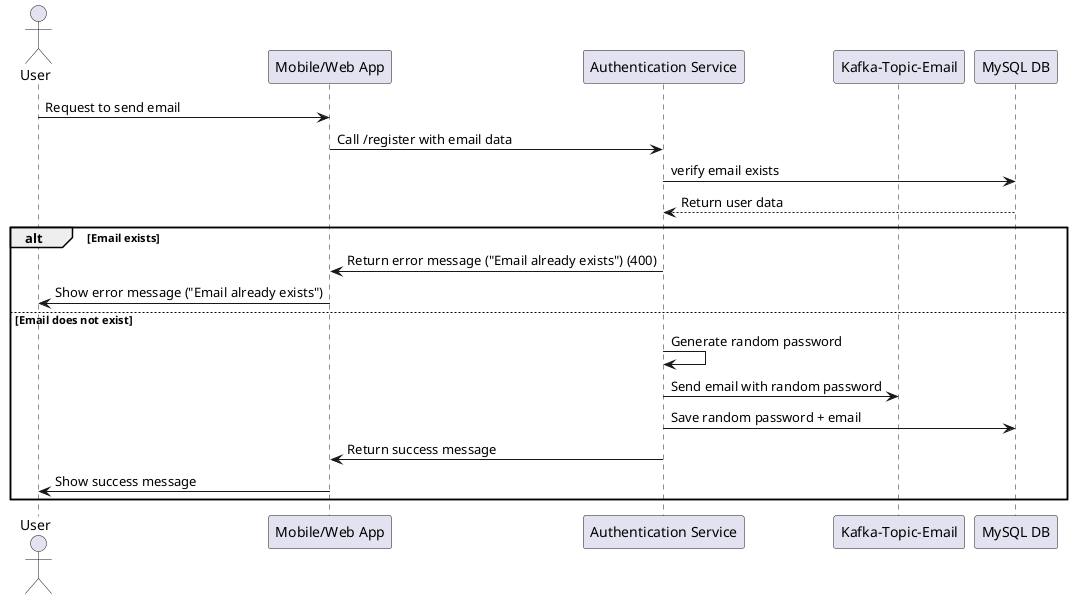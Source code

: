 @startuml
actor "User" as user
participant "Mobile/Web App" as app
participant "Authentication Service" as authenSerice
participant "Kafka-Topic-Email" as kafka
participant "MySQL DB" as DB

user -> app : Request to send email
app -> authenSerice : Call /register with email data
authenSerice -> DB : verify email exists
DB --> authenSerice : Return user data
alt Email exists
    authenSerice -> app : Return error message ("Email already exists") (400)
    app -> user : Show error message ("Email already exists")
else Email does not exist
    authenSerice -> authenSerice : Generate random password
    authenSerice -> kafka : Send email with random password
    authenSerice -> DB : Save random password + email
    authenSerice -> app : Return success message
    app -> user : Show success message
end


@endumle